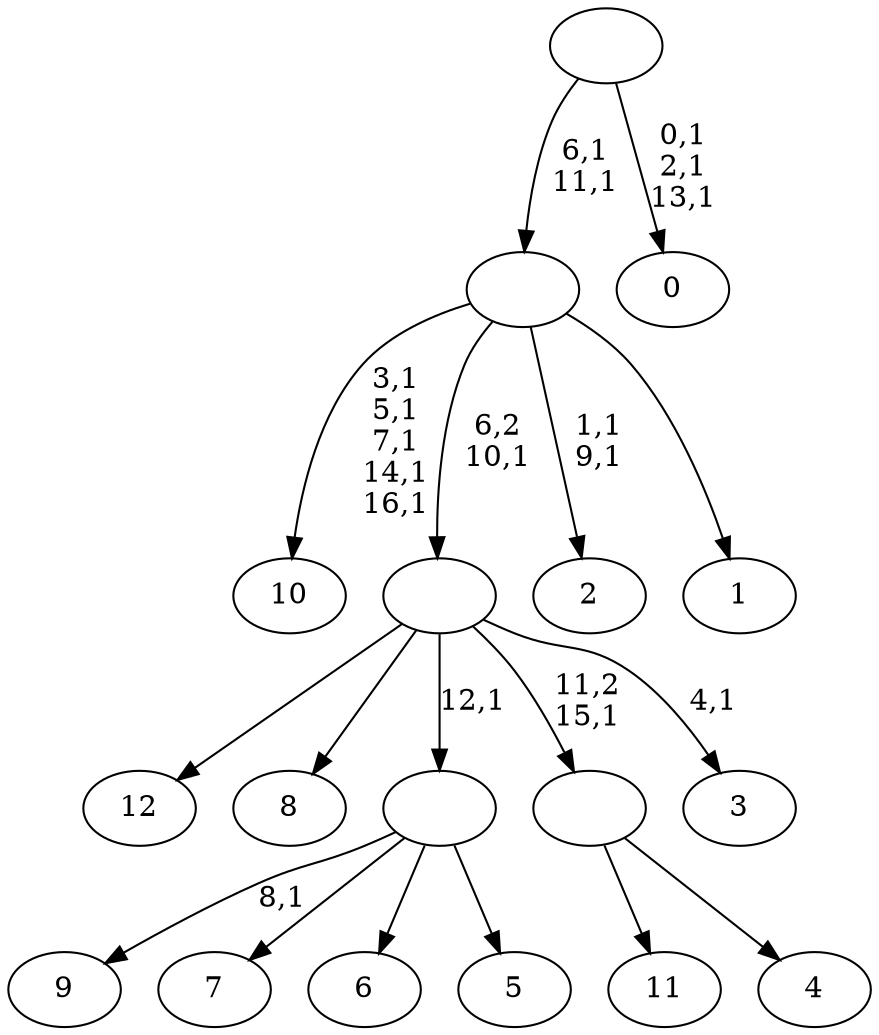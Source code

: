 digraph T {
	30 [label="12"]
	29 [label="11"]
	28 [label="10"]
	22 [label="9"]
	20 [label="8"]
	19 [label="7"]
	18 [label="6"]
	17 [label="5"]
	16 [label=""]
	15 [label="4"]
	14 [label=""]
	13 [label="3"]
	11 [label=""]
	10 [label="2"]
	7 [label="1"]
	6 [label=""]
	4 [label="0"]
	0 [label=""]
	16 -> 22 [label="8,1"]
	16 -> 19 [label=""]
	16 -> 18 [label=""]
	16 -> 17 [label=""]
	14 -> 29 [label=""]
	14 -> 15 [label=""]
	11 -> 13 [label="4,1"]
	11 -> 30 [label=""]
	11 -> 20 [label=""]
	11 -> 16 [label="12,1"]
	11 -> 14 [label="11,2\n15,1"]
	6 -> 10 [label="1,1\n9,1"]
	6 -> 28 [label="3,1\n5,1\n7,1\n14,1\n16,1"]
	6 -> 11 [label="6,2\n10,1"]
	6 -> 7 [label=""]
	0 -> 4 [label="0,1\n2,1\n13,1"]
	0 -> 6 [label="6,1\n11,1"]
}
